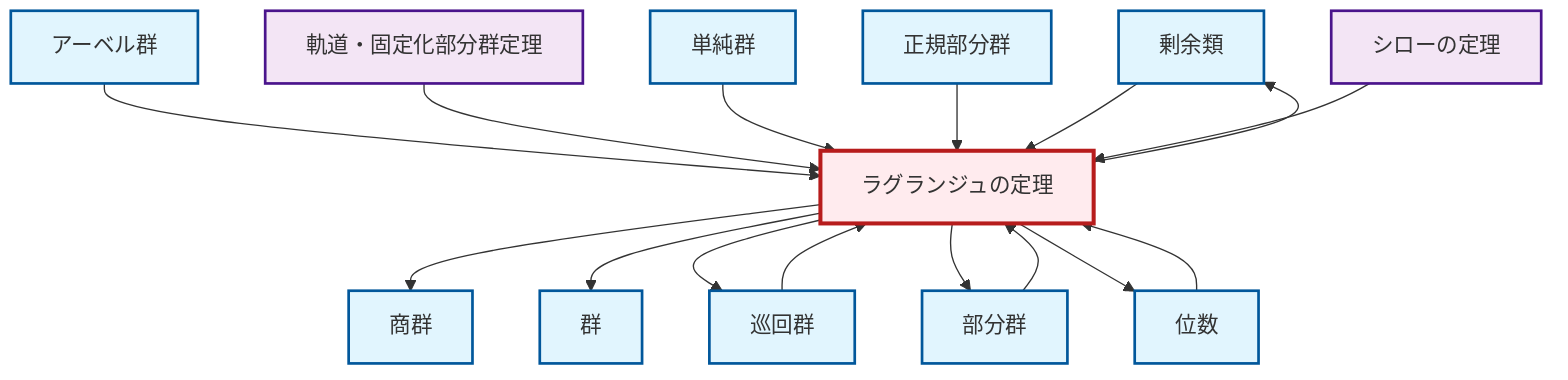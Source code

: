 graph TD
    classDef definition fill:#e1f5fe,stroke:#01579b,stroke-width:2px
    classDef theorem fill:#f3e5f5,stroke:#4a148c,stroke-width:2px
    classDef axiom fill:#fff3e0,stroke:#e65100,stroke-width:2px
    classDef example fill:#e8f5e9,stroke:#1b5e20,stroke-width:2px
    classDef current fill:#ffebee,stroke:#b71c1c,stroke-width:3px
    def-quotient-group["商群"]:::definition
    def-coset["剰余類"]:::definition
    def-group["群"]:::definition
    thm-lagrange["ラグランジュの定理"]:::theorem
    def-subgroup["部分群"]:::definition
    def-abelian-group["アーベル群"]:::definition
    def-normal-subgroup["正規部分群"]:::definition
    thm-sylow["シローの定理"]:::theorem
    thm-orbit-stabilizer["軌道・固定化部分群定理"]:::theorem
    def-cyclic-group["巡回群"]:::definition
    def-order["位数"]:::definition
    def-simple-group["単純群"]:::definition
    thm-lagrange --> def-quotient-group
    def-cyclic-group --> thm-lagrange
    thm-lagrange --> def-group
    def-subgroup --> thm-lagrange
    def-abelian-group --> thm-lagrange
    thm-lagrange --> def-coset
    thm-lagrange --> def-cyclic-group
    thm-orbit-stabilizer --> thm-lagrange
    thm-lagrange --> def-subgroup
    def-simple-group --> thm-lagrange
    def-normal-subgroup --> thm-lagrange
    def-coset --> thm-lagrange
    def-order --> thm-lagrange
    thm-sylow --> thm-lagrange
    thm-lagrange --> def-order
    class thm-lagrange current